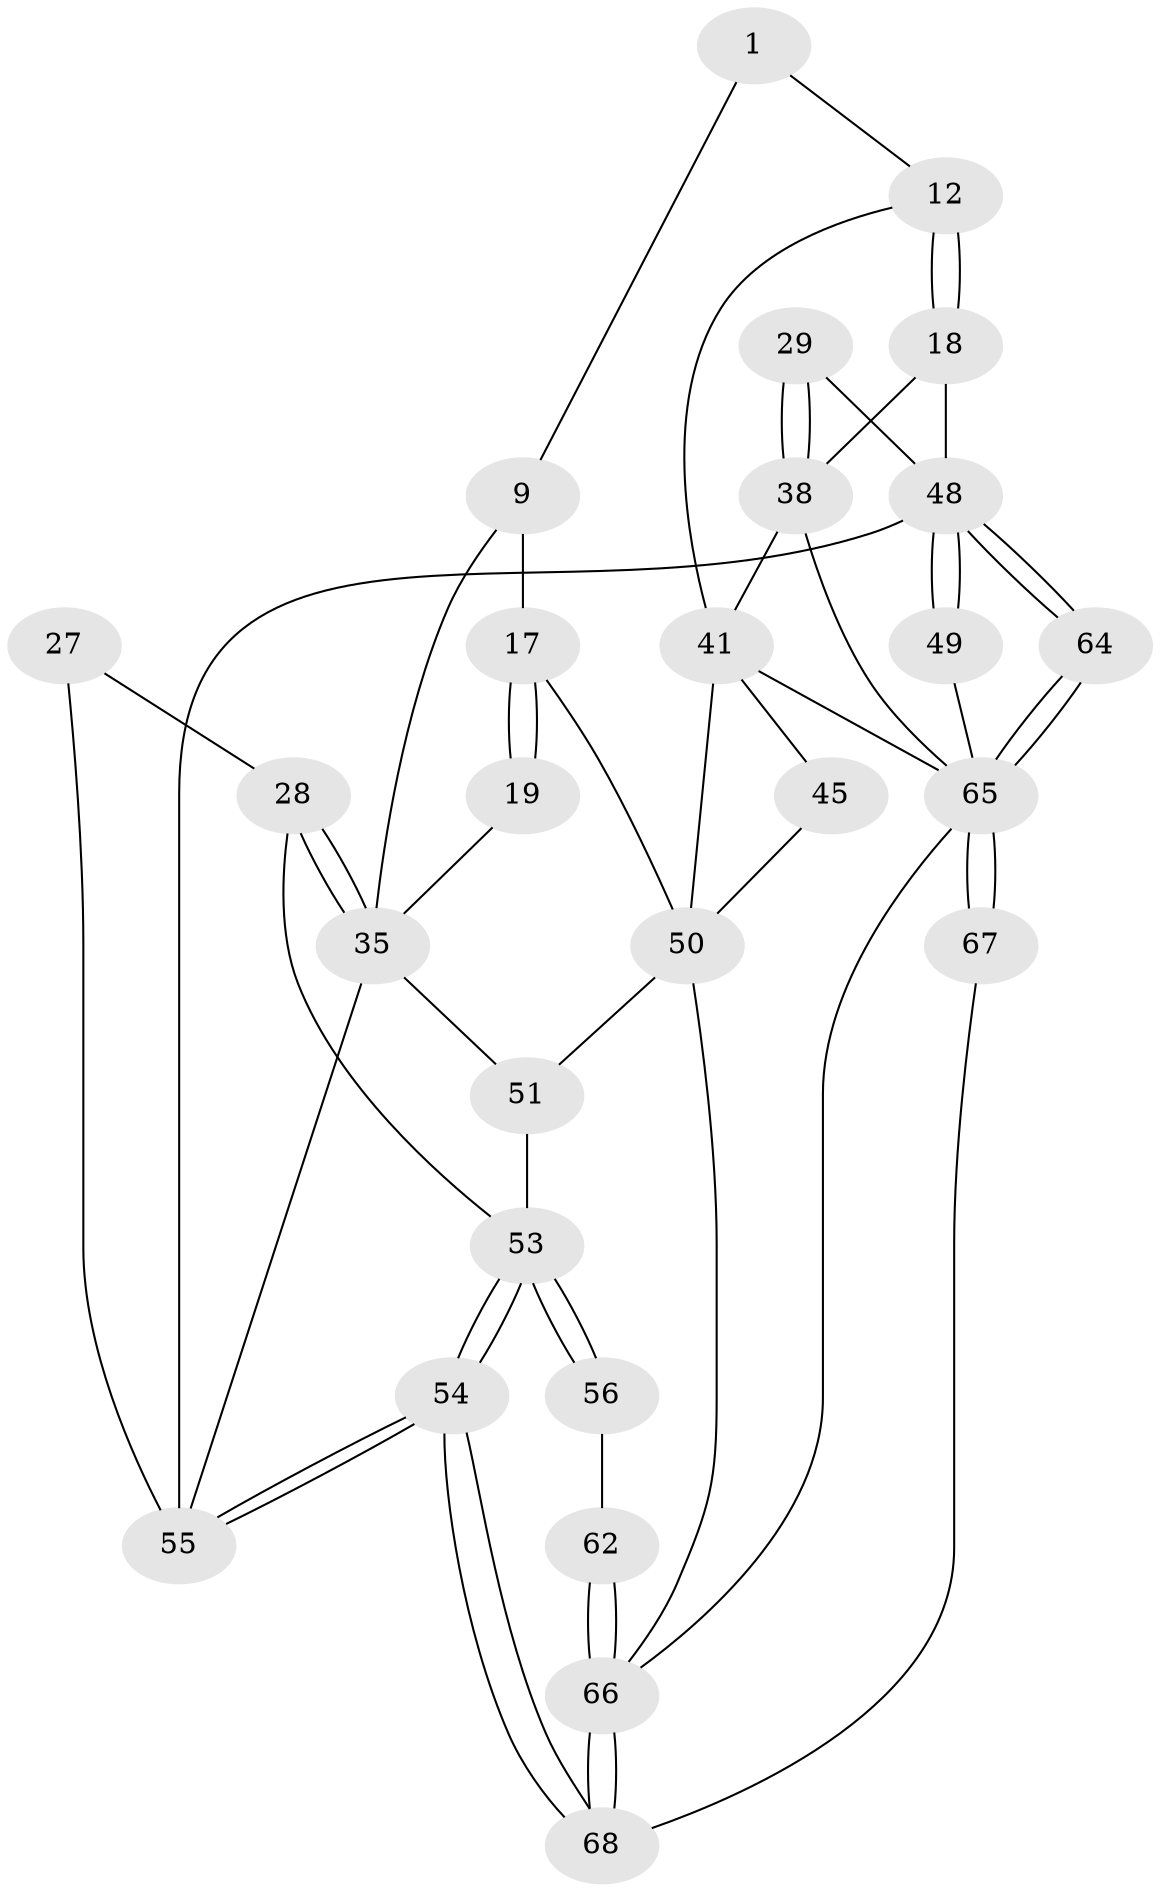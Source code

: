 // original degree distribution, {3: 0.04411764705882353, 4: 0.25, 5: 0.45588235294117646, 6: 0.25}
// Generated by graph-tools (version 1.1) at 2025/06/03/04/25 22:06:56]
// undirected, 27 vertices, 57 edges
graph export_dot {
graph [start="1"]
  node [color=gray90,style=filled];
  1 [pos="+0.5382425934132092+0"];
  9 [pos="+0.381058352402051+0.08814419302760525",super="+8"];
  12 [pos="+0.7521435587962679+0.17457500079227017",super="+2"];
  17 [pos="+0.4437231927861507+0.11500154081722924",super="+16"];
  18 [pos="+0.8269710733215323+0.1788880385941138",super="+3"];
  19 [pos="+0.5115074681579977+0.2336963717337556"];
  27 [pos="+0+0.32180846850167477",super="+26"];
  28 [pos="+0.19114137432222686+0.31880705238850676",super="+25"];
  29 [pos="+1+0"];
  35 [pos="+0.3074842352453937+0.42510953356831305",super="+34+22"];
  38 [pos="+1+0.5220852494502499",super="+31+30"];
  41 [pos="+0.8483232544999536+0.540084550297401",super="+33"];
  45 [pos="+0.7596090139507754+0.5125488479105564"];
  48 [pos="+1+1",super="+4"];
  49 [pos="+1+0.78787711861616"];
  50 [pos="+0.5691332478523297+0.678120799687545",super="+46+36"];
  51 [pos="+0.44922709892427676+0.6641640801244085",super="+47+42+37"];
  53 [pos="+0.1588890464395164+0.8361969210089639",super="+52"];
  54 [pos="+0+1"];
  55 [pos="+0+1",super="+5+23"];
  56 [pos="+0.18325925467887902+0.8251959773514101"];
  62 [pos="+0.4417741901923458+0.8948827379265832"];
  64 [pos="+1+1"];
  65 [pos="+1+1",super="+58+59+63"];
  66 [pos="+0.4991159464760599+1",super="+60+61"];
  67 [pos="+0.8076847591091703+1"];
  68 [pos="+0.5009873299359092+1"];
  1 -- 12;
  1 -- 9;
  9 -- 17 [weight=2];
  9 -- 35;
  12 -- 18 [weight=2];
  12 -- 18;
  12 -- 41;
  17 -- 19 [weight=2];
  17 -- 19;
  17 -- 50;
  18 -- 48;
  18 -- 38;
  19 -- 35;
  27 -- 55 [weight=3];
  27 -- 28;
  28 -- 35 [weight=3];
  28 -- 35;
  28 -- 53;
  29 -- 38 [weight=2];
  29 -- 38;
  29 -- 48;
  35 -- 51 [weight=2];
  35 -- 55;
  38 -- 65;
  38 -- 41;
  41 -- 45 [weight=2];
  41 -- 65;
  41 -- 50;
  45 -- 50;
  48 -- 49;
  48 -- 49;
  48 -- 64;
  48 -- 64;
  48 -- 55 [weight=2];
  49 -- 65 [weight=2];
  50 -- 51 [weight=2];
  50 -- 66;
  51 -- 53 [weight=2];
  53 -- 54;
  53 -- 54;
  53 -- 56 [weight=2];
  53 -- 56;
  54 -- 55;
  54 -- 55;
  54 -- 68;
  54 -- 68;
  56 -- 62;
  62 -- 66 [weight=2];
  62 -- 66;
  64 -- 65 [weight=2];
  64 -- 65;
  65 -- 67 [weight=2];
  65 -- 67;
  65 -- 66;
  66 -- 68;
  66 -- 68;
  67 -- 68;
}
